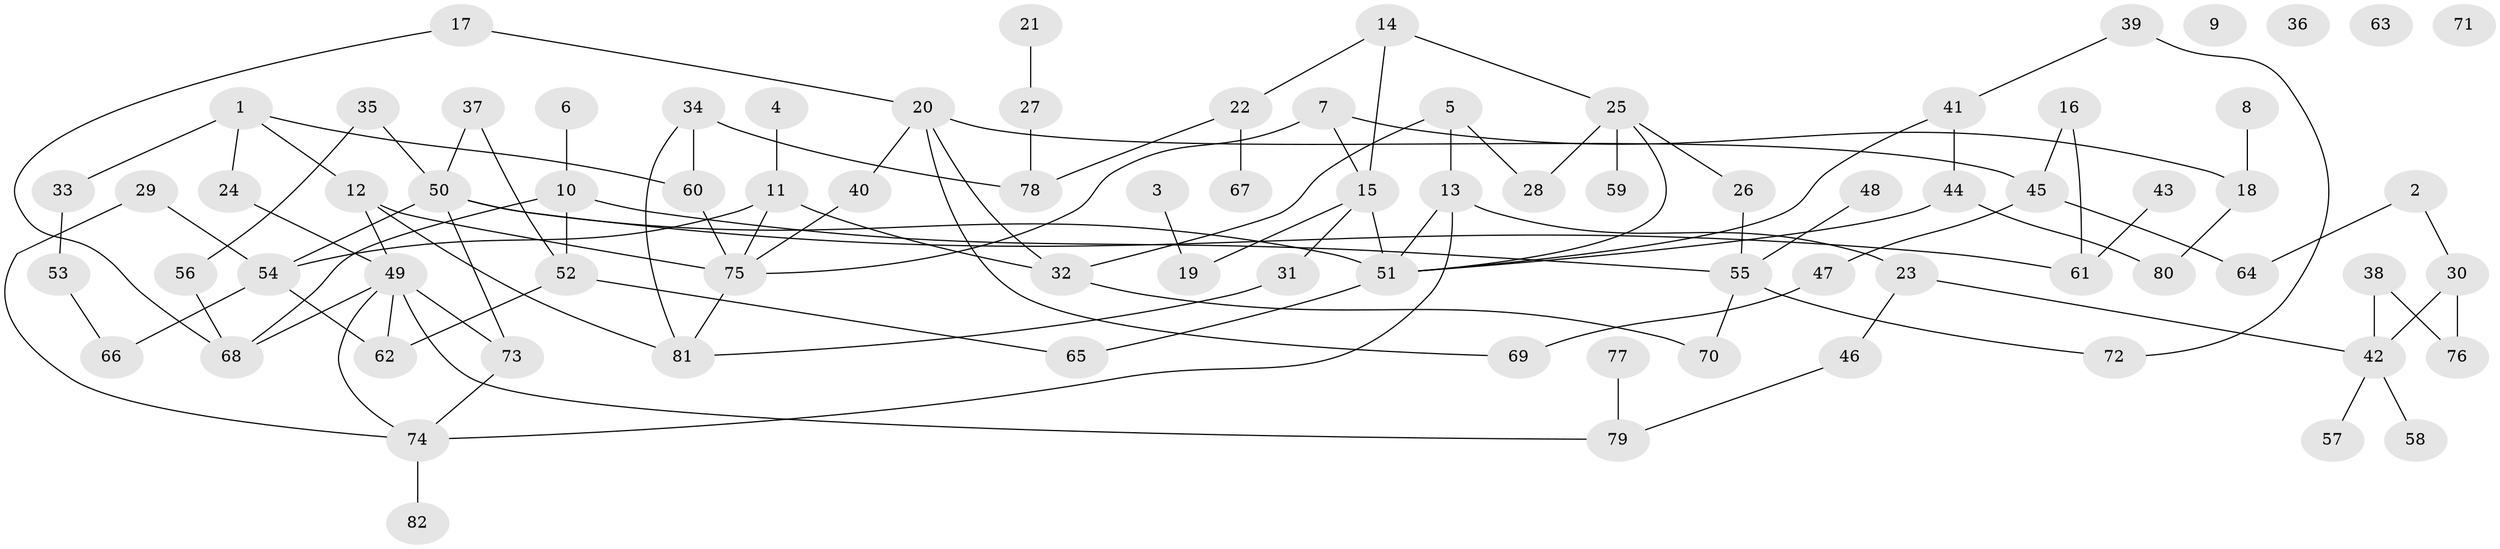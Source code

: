 // Generated by graph-tools (version 1.1) at 2025/39/03/09/25 04:39:24]
// undirected, 82 vertices, 109 edges
graph export_dot {
graph [start="1"]
  node [color=gray90,style=filled];
  1;
  2;
  3;
  4;
  5;
  6;
  7;
  8;
  9;
  10;
  11;
  12;
  13;
  14;
  15;
  16;
  17;
  18;
  19;
  20;
  21;
  22;
  23;
  24;
  25;
  26;
  27;
  28;
  29;
  30;
  31;
  32;
  33;
  34;
  35;
  36;
  37;
  38;
  39;
  40;
  41;
  42;
  43;
  44;
  45;
  46;
  47;
  48;
  49;
  50;
  51;
  52;
  53;
  54;
  55;
  56;
  57;
  58;
  59;
  60;
  61;
  62;
  63;
  64;
  65;
  66;
  67;
  68;
  69;
  70;
  71;
  72;
  73;
  74;
  75;
  76;
  77;
  78;
  79;
  80;
  81;
  82;
  1 -- 12;
  1 -- 24;
  1 -- 33;
  1 -- 60;
  2 -- 30;
  2 -- 64;
  3 -- 19;
  4 -- 11;
  5 -- 13;
  5 -- 28;
  5 -- 32;
  6 -- 10;
  7 -- 15;
  7 -- 18;
  7 -- 75;
  8 -- 18;
  10 -- 52;
  10 -- 55;
  10 -- 68;
  11 -- 32;
  11 -- 54;
  11 -- 75;
  12 -- 49;
  12 -- 75;
  12 -- 81;
  13 -- 23;
  13 -- 51;
  13 -- 74;
  14 -- 15;
  14 -- 22;
  14 -- 25;
  15 -- 19;
  15 -- 31;
  15 -- 51;
  16 -- 45;
  16 -- 61;
  17 -- 20;
  17 -- 68;
  18 -- 80;
  20 -- 32;
  20 -- 40;
  20 -- 45;
  20 -- 69;
  21 -- 27;
  22 -- 67;
  22 -- 78;
  23 -- 42;
  23 -- 46;
  24 -- 49;
  25 -- 26;
  25 -- 28;
  25 -- 51;
  25 -- 59;
  26 -- 55;
  27 -- 78;
  29 -- 54;
  29 -- 74;
  30 -- 42;
  30 -- 76;
  31 -- 81;
  32 -- 70;
  33 -- 53;
  34 -- 60;
  34 -- 78;
  34 -- 81;
  35 -- 50;
  35 -- 56;
  37 -- 50;
  37 -- 52;
  38 -- 42;
  38 -- 76;
  39 -- 41;
  39 -- 72;
  40 -- 75;
  41 -- 44;
  41 -- 51;
  42 -- 57;
  42 -- 58;
  43 -- 61;
  44 -- 51;
  44 -- 80;
  45 -- 47;
  45 -- 64;
  46 -- 79;
  47 -- 69;
  48 -- 55;
  49 -- 62;
  49 -- 68;
  49 -- 73;
  49 -- 74;
  49 -- 79;
  50 -- 51;
  50 -- 54;
  50 -- 61;
  50 -- 73;
  51 -- 65;
  52 -- 62;
  52 -- 65;
  53 -- 66;
  54 -- 62;
  54 -- 66;
  55 -- 70;
  55 -- 72;
  56 -- 68;
  60 -- 75;
  73 -- 74;
  74 -- 82;
  75 -- 81;
  77 -- 79;
}
